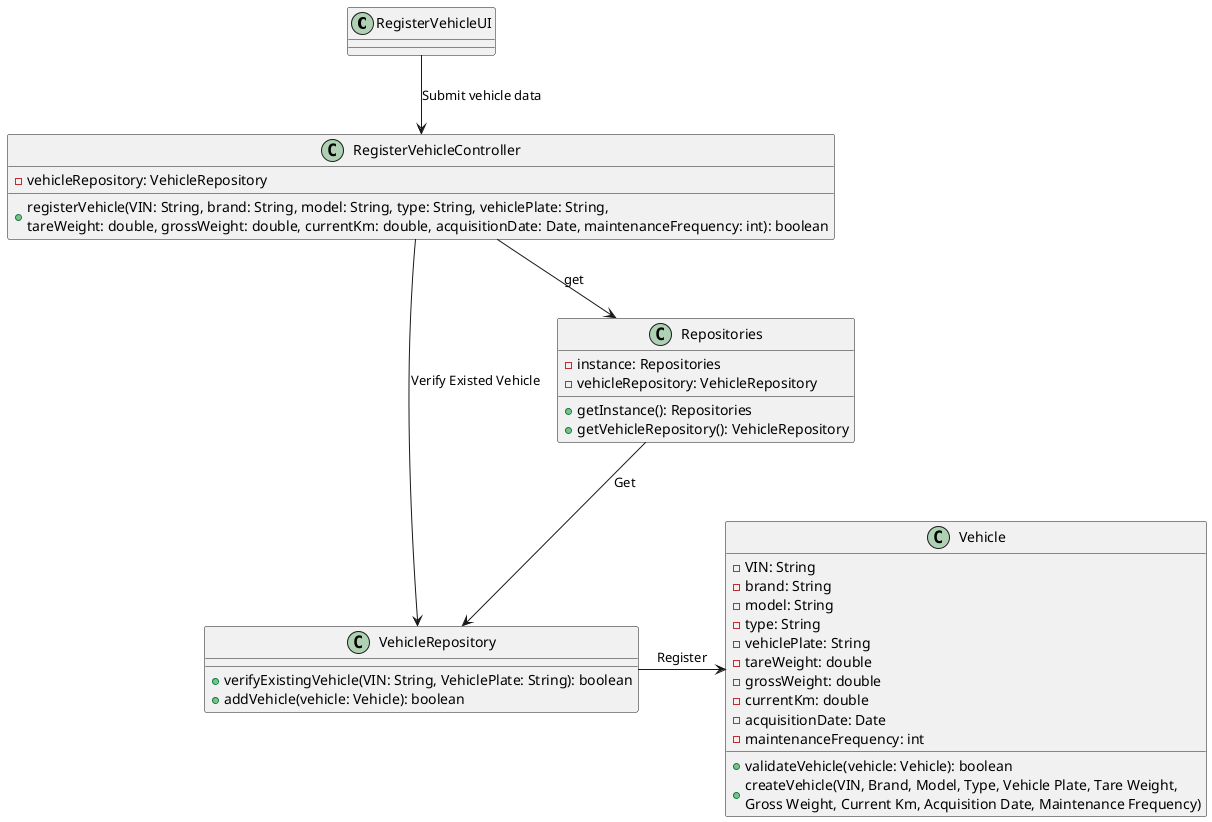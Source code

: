 @startuml
skinparam packageStyle rectangle
skinparam shadowing false
skinparam line type polyline

    class RegisterVehicleUI {

    }

    class RegisterVehicleController {
        - vehicleRepository: VehicleRepository
        + registerVehicle(VIN: String, brand: String, model: String, type: String, vehiclePlate: String, \ntareWeight: double, grossWeight: double, currentKm: double, acquisitionDate: Date, maintenanceFrequency: int): boolean
    }

    class Repositories {
        - instance: Repositories
        - vehicleRepository: VehicleRepository
        + getInstance(): Repositories
        + getVehicleRepository(): VehicleRepository
    }

    class VehicleRepository {
        + verifyExistingVehicle(VIN: String, VehiclePlate: String): boolean
        + addVehicle(vehicle: Vehicle): boolean
    }

    class Vehicle {
        - VIN: String
        - brand: String
        - model: String
        - type: String
        - vehiclePlate: String
        - tareWeight: double
        - grossWeight: double
        - currentKm: double
        - acquisitionDate: Date
        - maintenanceFrequency: int

        + validateVehicle(vehicle: Vehicle): boolean
        + createVehicle(VIN, Brand, Model, Type, Vehicle Plate, Tare Weight, \nGross Weight, Current Km, Acquisition Date, Maintenance Frequency)
    }

    RegisterVehicleUI --> RegisterVehicleController: Submit vehicle data
    RegisterVehicleController --> Repositories: get
    RegisterVehicleController --> VehicleRepository: Verify Existed Vehicle
    Repositories --> VehicleRepository: Get
    VehicleRepository -> Vehicle: Register


@enduml

